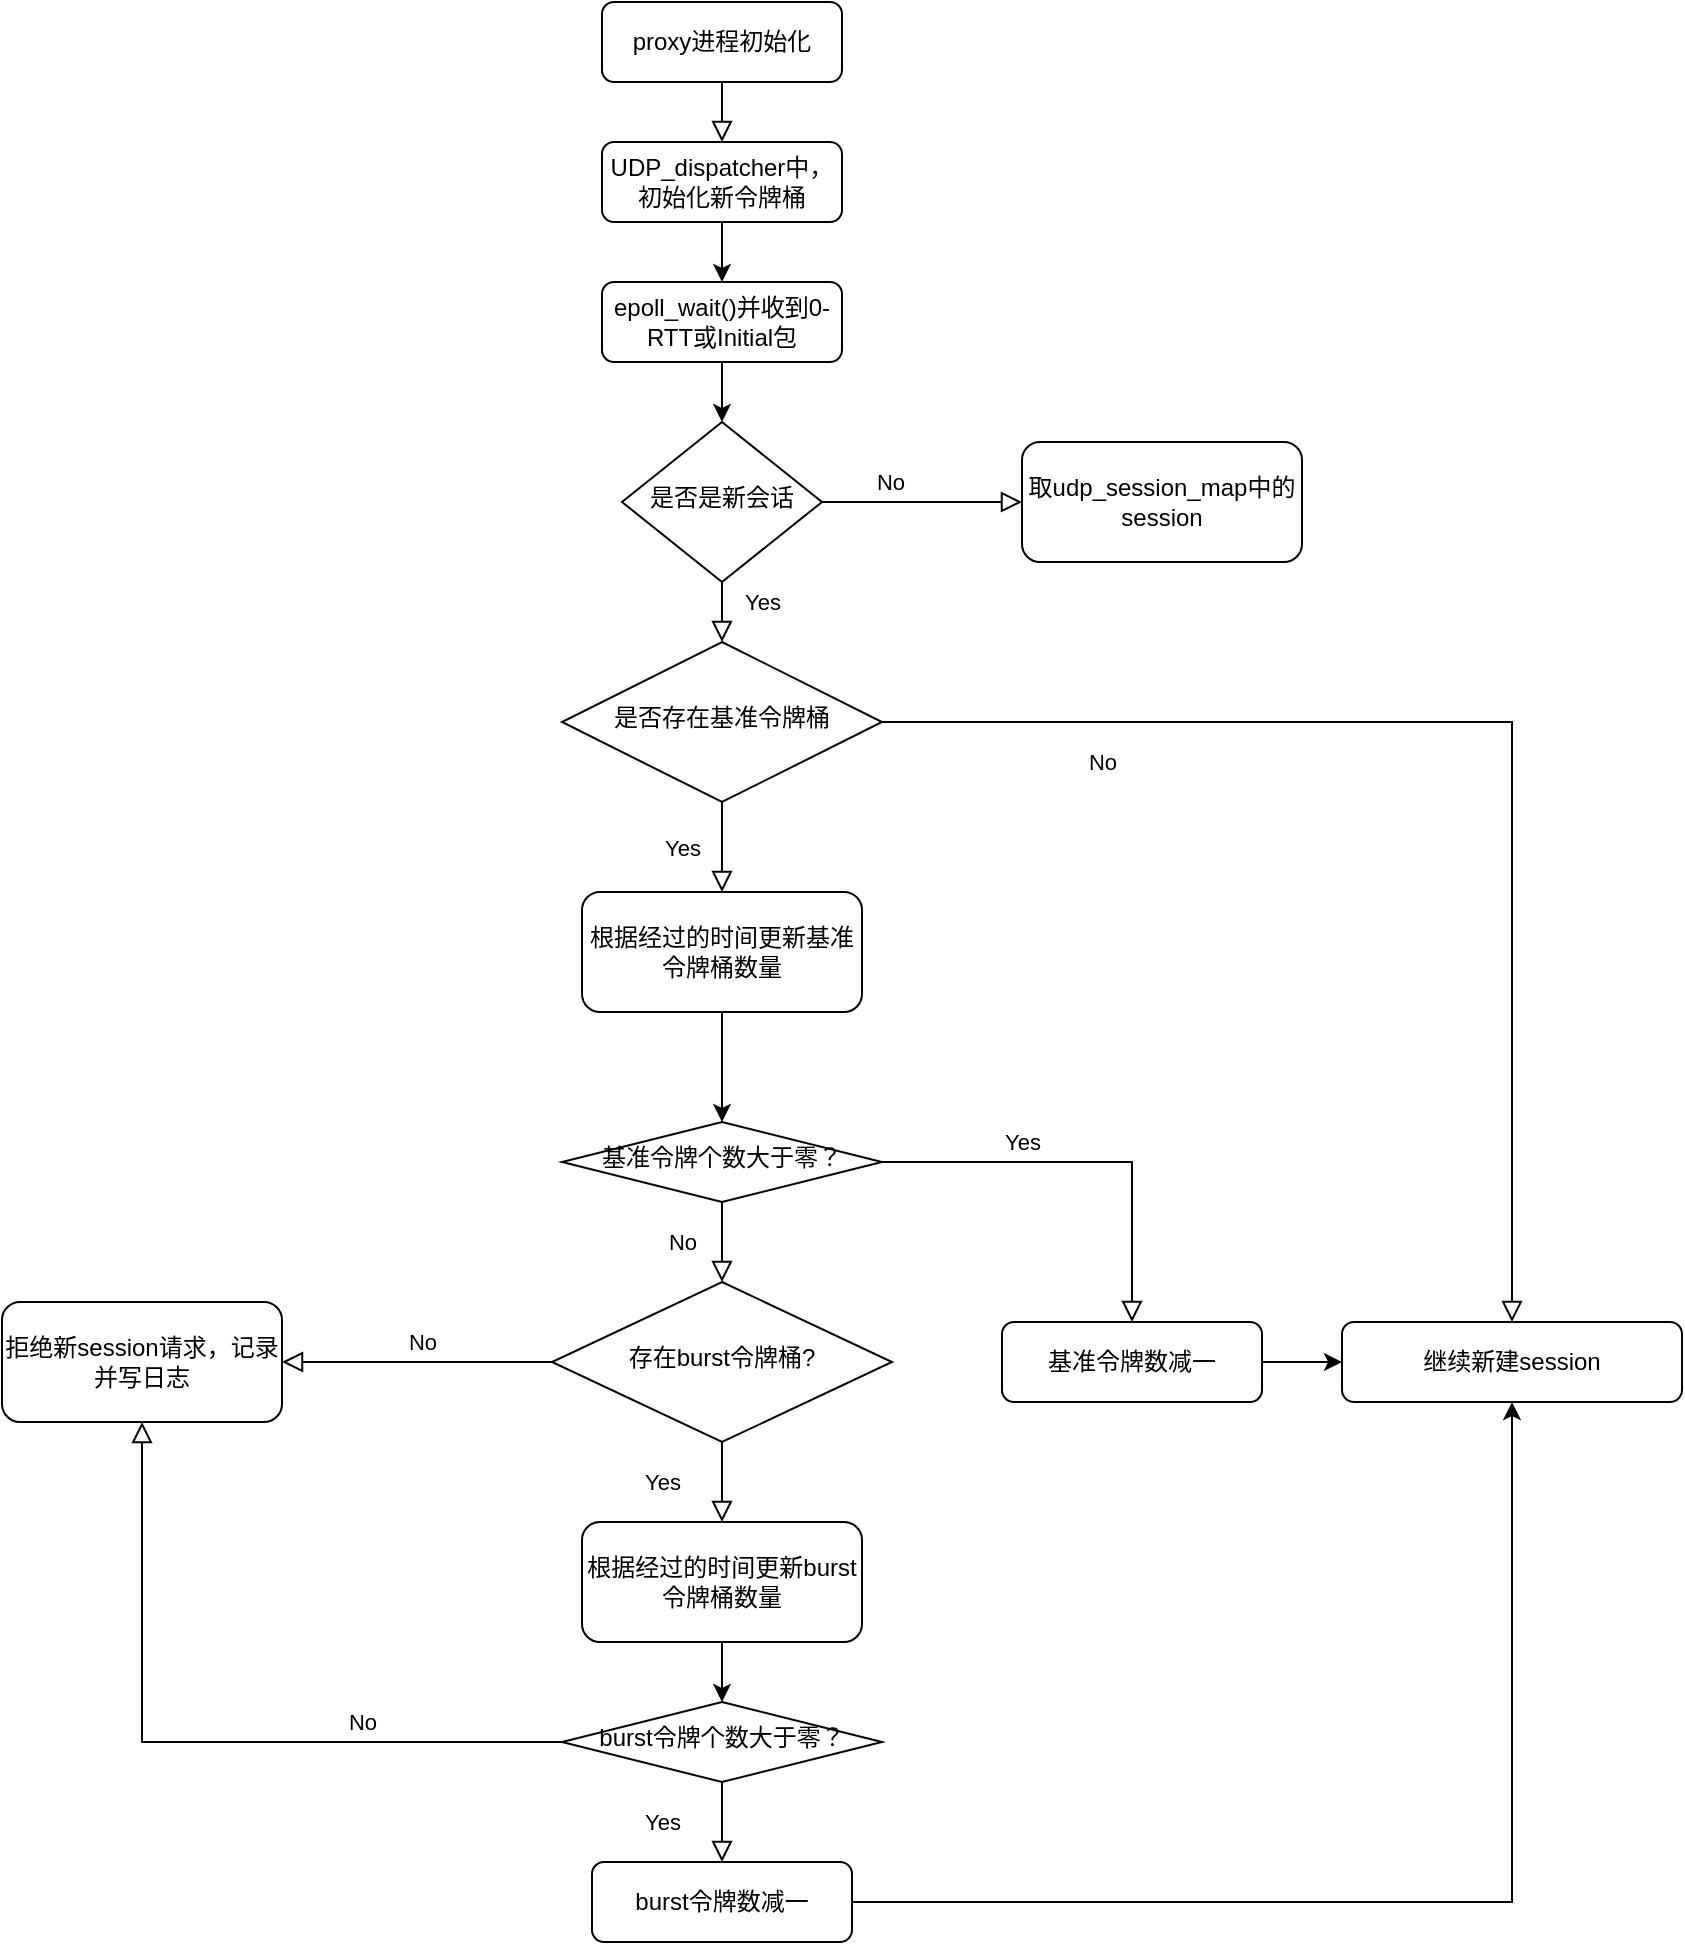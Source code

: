 <mxfile version="21.6.9" type="github">
  <diagram id="C5RBs43oDa-KdzZeNtuy" name="Page-1">
    <mxGraphModel dx="2501" dy="771" grid="1" gridSize="10" guides="1" tooltips="1" connect="1" arrows="1" fold="1" page="1" pageScale="1" pageWidth="827" pageHeight="1169" math="0" shadow="0">
      <root>
        <mxCell id="WIyWlLk6GJQsqaUBKTNV-0" />
        <mxCell id="WIyWlLk6GJQsqaUBKTNV-1" parent="WIyWlLk6GJQsqaUBKTNV-0" />
        <mxCell id="WIyWlLk6GJQsqaUBKTNV-2" value="" style="rounded=0;html=1;jettySize=auto;orthogonalLoop=1;fontSize=11;endArrow=block;endFill=0;endSize=8;strokeWidth=1;shadow=0;labelBackgroundColor=none;edgeStyle=orthogonalEdgeStyle;entryX=0.5;entryY=0;entryDx=0;entryDy=0;" parent="WIyWlLk6GJQsqaUBKTNV-1" source="WIyWlLk6GJQsqaUBKTNV-3" target="V_LDSARbya6VHITmil84-0" edge="1">
          <mxGeometry relative="1" as="geometry" />
        </mxCell>
        <mxCell id="WIyWlLk6GJQsqaUBKTNV-3" value="proxy进程初始化" style="rounded=1;whiteSpace=wrap;html=1;fontSize=12;glass=0;strokeWidth=1;shadow=0;" parent="WIyWlLk6GJQsqaUBKTNV-1" vertex="1">
          <mxGeometry x="160" y="80" width="120" height="40" as="geometry" />
        </mxCell>
        <mxCell id="WIyWlLk6GJQsqaUBKTNV-4" value="Yes" style="rounded=0;html=1;jettySize=auto;orthogonalLoop=1;fontSize=11;endArrow=block;endFill=0;endSize=8;strokeWidth=1;shadow=0;labelBackgroundColor=none;edgeStyle=orthogonalEdgeStyle;exitX=0.5;exitY=1;exitDx=0;exitDy=0;entryX=0.5;entryY=0;entryDx=0;entryDy=0;" parent="WIyWlLk6GJQsqaUBKTNV-1" source="V_LDSARbya6VHITmil84-10" target="V_LDSARbya6VHITmil84-17" edge="1">
          <mxGeometry y="-20" relative="1" as="geometry">
            <mxPoint as="offset" />
            <mxPoint x="130" y="460" as="sourcePoint" />
            <mxPoint x="220" y="500" as="targetPoint" />
            <Array as="points" />
          </mxGeometry>
        </mxCell>
        <mxCell id="WIyWlLk6GJQsqaUBKTNV-6" value="是否是新会话" style="rhombus;whiteSpace=wrap;html=1;shadow=0;fontFamily=Helvetica;fontSize=12;align=center;strokeWidth=1;spacing=6;spacingTop=-4;" parent="WIyWlLk6GJQsqaUBKTNV-1" vertex="1">
          <mxGeometry x="170" y="290" width="100" height="80" as="geometry" />
        </mxCell>
        <mxCell id="V_LDSARbya6VHITmil84-0" value="UDP_dispatcher中，初始化新令牌桶" style="rounded=1;whiteSpace=wrap;html=1;fontSize=12;glass=0;strokeWidth=1;shadow=0;" parent="WIyWlLk6GJQsqaUBKTNV-1" vertex="1">
          <mxGeometry x="160" y="150" width="120" height="40" as="geometry" />
        </mxCell>
        <mxCell id="V_LDSARbya6VHITmil84-2" value="" style="endArrow=classic;html=1;rounded=0;exitX=0.5;exitY=1;exitDx=0;exitDy=0;entryX=0.5;entryY=0;entryDx=0;entryDy=0;" parent="WIyWlLk6GJQsqaUBKTNV-1" source="V_LDSARbya6VHITmil84-0" target="V_LDSARbya6VHITmil84-4" edge="1">
          <mxGeometry width="50" height="50" relative="1" as="geometry">
            <mxPoint x="390" y="300" as="sourcePoint" />
            <mxPoint x="235" y="240" as="targetPoint" />
          </mxGeometry>
        </mxCell>
        <mxCell id="V_LDSARbya6VHITmil84-4" value="epoll_wait()并收到0-RTT或Initial包" style="rounded=1;whiteSpace=wrap;html=1;fontSize=12;glass=0;strokeWidth=1;shadow=0;" parent="WIyWlLk6GJQsqaUBKTNV-1" vertex="1">
          <mxGeometry x="160" y="220" width="120" height="40" as="geometry" />
        </mxCell>
        <mxCell id="V_LDSARbya6VHITmil84-7" value="" style="endArrow=classic;html=1;rounded=0;exitX=0.5;exitY=1;exitDx=0;exitDy=0;" parent="WIyWlLk6GJQsqaUBKTNV-1" source="V_LDSARbya6VHITmil84-4" target="WIyWlLk6GJQsqaUBKTNV-6" edge="1">
          <mxGeometry width="50" height="50" relative="1" as="geometry">
            <mxPoint x="230" y="200" as="sourcePoint" />
            <mxPoint x="220" y="290" as="targetPoint" />
          </mxGeometry>
        </mxCell>
        <mxCell id="V_LDSARbya6VHITmil84-10" value="是否存在基准令牌桶" style="rhombus;whiteSpace=wrap;html=1;shadow=0;fontFamily=Helvetica;fontSize=12;align=center;strokeWidth=1;spacing=6;spacingTop=-4;" parent="WIyWlLk6GJQsqaUBKTNV-1" vertex="1">
          <mxGeometry x="140" y="400" width="160" height="80" as="geometry" />
        </mxCell>
        <mxCell id="_7VM2bFpZhrTtHM-rkx7-26" style="edgeStyle=orthogonalEdgeStyle;rounded=0;orthogonalLoop=1;jettySize=auto;html=1;exitX=0.5;exitY=1;exitDx=0;exitDy=0;entryX=0.5;entryY=0;entryDx=0;entryDy=0;" edge="1" parent="WIyWlLk6GJQsqaUBKTNV-1" source="V_LDSARbya6VHITmil84-17" target="V_LDSARbya6VHITmil84-21">
          <mxGeometry relative="1" as="geometry" />
        </mxCell>
        <mxCell id="V_LDSARbya6VHITmil84-17" value="根据经过的时间更新基准令牌桶数量" style="rounded=1;whiteSpace=wrap;html=1;fontSize=12;glass=0;strokeWidth=1;shadow=0;" parent="WIyWlLk6GJQsqaUBKTNV-1" vertex="1">
          <mxGeometry x="150" y="525" width="140" height="60" as="geometry" />
        </mxCell>
        <mxCell id="V_LDSARbya6VHITmil84-21" value="基准令牌个数大于零？" style="rhombus;whiteSpace=wrap;html=1;shadow=0;fontFamily=Helvetica;fontSize=12;align=center;strokeWidth=1;spacing=6;spacingTop=-4;" parent="WIyWlLk6GJQsqaUBKTNV-1" vertex="1">
          <mxGeometry x="140" y="640" width="160" height="40" as="geometry" />
        </mxCell>
        <mxCell id="V_LDSARbya6VHITmil84-57" style="edgeStyle=orthogonalEdgeStyle;rounded=0;orthogonalLoop=1;jettySize=auto;html=1;exitX=1;exitY=0.5;exitDx=0;exitDy=0;entryX=0;entryY=0.5;entryDx=0;entryDy=0;" parent="WIyWlLk6GJQsqaUBKTNV-1" source="V_LDSARbya6VHITmil84-22" target="V_LDSARbya6VHITmil84-56" edge="1">
          <mxGeometry relative="1" as="geometry" />
        </mxCell>
        <mxCell id="V_LDSARbya6VHITmil84-22" value="基准令牌数减一" style="rounded=1;whiteSpace=wrap;html=1;fontSize=12;glass=0;strokeWidth=1;shadow=0;" parent="WIyWlLk6GJQsqaUBKTNV-1" vertex="1">
          <mxGeometry x="360" y="740" width="130" height="40" as="geometry" />
        </mxCell>
        <mxCell id="V_LDSARbya6VHITmil84-25" value="取udp_session_map中的session" style="rounded=1;whiteSpace=wrap;html=1;fontSize=12;glass=0;strokeWidth=1;shadow=0;" parent="WIyWlLk6GJQsqaUBKTNV-1" vertex="1">
          <mxGeometry x="370" y="300" width="140" height="60" as="geometry" />
        </mxCell>
        <mxCell id="V_LDSARbya6VHITmil84-33" value="No" style="rounded=0;html=1;jettySize=auto;orthogonalLoop=1;fontSize=11;endArrow=block;endFill=0;endSize=8;strokeWidth=1;shadow=0;labelBackgroundColor=none;edgeStyle=orthogonalEdgeStyle;entryX=0;entryY=0.5;entryDx=0;entryDy=0;" parent="WIyWlLk6GJQsqaUBKTNV-1" source="WIyWlLk6GJQsqaUBKTNV-6" target="V_LDSARbya6VHITmil84-25" edge="1">
          <mxGeometry x="-0.333" y="10" relative="1" as="geometry">
            <mxPoint as="offset" />
            <mxPoint x="230" y="380" as="sourcePoint" />
            <mxPoint x="230" y="410" as="targetPoint" />
            <Array as="points">
              <mxPoint x="290" y="330" />
              <mxPoint x="290" y="330" />
            </Array>
          </mxGeometry>
        </mxCell>
        <mxCell id="V_LDSARbya6VHITmil84-39" value="Yes" style="rounded=0;html=1;jettySize=auto;orthogonalLoop=1;fontSize=11;endArrow=block;endFill=0;endSize=8;strokeWidth=1;shadow=0;labelBackgroundColor=none;edgeStyle=orthogonalEdgeStyle;exitX=0.5;exitY=1;exitDx=0;exitDy=0;" parent="WIyWlLk6GJQsqaUBKTNV-1" source="WIyWlLk6GJQsqaUBKTNV-6" target="V_LDSARbya6VHITmil84-10" edge="1">
          <mxGeometry x="0.2" y="20" relative="1" as="geometry">
            <mxPoint as="offset" />
            <mxPoint x="280" y="340" as="sourcePoint" />
            <mxPoint x="340" y="340" as="targetPoint" />
            <Array as="points" />
          </mxGeometry>
        </mxCell>
        <mxCell id="V_LDSARbya6VHITmil84-48" value="Yes" style="rounded=0;html=1;jettySize=auto;orthogonalLoop=1;fontSize=11;endArrow=block;endFill=0;endSize=8;strokeWidth=1;shadow=0;labelBackgroundColor=none;edgeStyle=orthogonalEdgeStyle;entryX=0.5;entryY=0;entryDx=0;entryDy=0;exitX=1;exitY=0.5;exitDx=0;exitDy=0;" parent="WIyWlLk6GJQsqaUBKTNV-1" source="V_LDSARbya6VHITmil84-21" target="V_LDSARbya6VHITmil84-22" edge="1">
          <mxGeometry x="-0.317" y="10" relative="1" as="geometry">
            <mxPoint as="offset" />
            <mxPoint x="235" y="860" as="sourcePoint" />
            <mxPoint x="360" y="660" as="targetPoint" />
            <Array as="points" />
          </mxGeometry>
        </mxCell>
        <mxCell id="V_LDSARbya6VHITmil84-50" value="No" style="rounded=0;html=1;jettySize=auto;orthogonalLoop=1;fontSize=11;endArrow=block;endFill=0;endSize=8;strokeWidth=1;shadow=0;labelBackgroundColor=none;edgeStyle=orthogonalEdgeStyle;exitX=1;exitY=0.5;exitDx=0;exitDy=0;entryX=0.5;entryY=0;entryDx=0;entryDy=0;" parent="WIyWlLk6GJQsqaUBKTNV-1" source="V_LDSARbya6VHITmil84-10" target="V_LDSARbya6VHITmil84-56" edge="1">
          <mxGeometry x="-0.642" y="-20" relative="1" as="geometry">
            <mxPoint as="offset" />
            <mxPoint x="230" y="490" as="sourcePoint" />
            <mxPoint x="390" y="670" as="targetPoint" />
            <Array as="points" />
          </mxGeometry>
        </mxCell>
        <mxCell id="V_LDSARbya6VHITmil84-56" value="继续新建session" style="rounded=1;whiteSpace=wrap;html=1;fontSize=12;glass=0;strokeWidth=1;shadow=0;" parent="WIyWlLk6GJQsqaUBKTNV-1" vertex="1">
          <mxGeometry x="530" y="740" width="170" height="40" as="geometry" />
        </mxCell>
        <mxCell id="V_LDSARbya6VHITmil84-61" value="No" style="rounded=0;html=1;jettySize=auto;orthogonalLoop=1;fontSize=11;endArrow=block;endFill=0;endSize=8;strokeWidth=1;shadow=0;labelBackgroundColor=none;edgeStyle=orthogonalEdgeStyle;entryX=0.5;entryY=0;entryDx=0;entryDy=0;exitX=0.5;exitY=1;exitDx=0;exitDy=0;" parent="WIyWlLk6GJQsqaUBKTNV-1" source="V_LDSARbya6VHITmil84-21" target="_7VM2bFpZhrTtHM-rkx7-7" edge="1">
          <mxGeometry y="-20" relative="1" as="geometry">
            <mxPoint as="offset" />
            <mxPoint x="315" y="800" as="sourcePoint" />
            <mxPoint x="220" y="840" as="targetPoint" />
            <Array as="points" />
          </mxGeometry>
        </mxCell>
        <mxCell id="_7VM2bFpZhrTtHM-rkx7-7" value="存在burst令牌桶?" style="rhombus;whiteSpace=wrap;html=1;shadow=0;fontFamily=Helvetica;fontSize=12;align=center;strokeWidth=1;spacing=6;spacingTop=-4;" vertex="1" parent="WIyWlLk6GJQsqaUBKTNV-1">
          <mxGeometry x="135" y="720" width="170" height="80" as="geometry" />
        </mxCell>
        <mxCell id="_7VM2bFpZhrTtHM-rkx7-8" value="Yes" style="rounded=0;html=1;jettySize=auto;orthogonalLoop=1;fontSize=11;endArrow=block;endFill=0;endSize=8;strokeWidth=1;shadow=0;labelBackgroundColor=none;edgeStyle=orthogonalEdgeStyle;exitX=0.5;exitY=1;exitDx=0;exitDy=0;entryX=0.5;entryY=0;entryDx=0;entryDy=0;" edge="1" parent="WIyWlLk6GJQsqaUBKTNV-1" source="_7VM2bFpZhrTtHM-rkx7-7" target="_7VM2bFpZhrTtHM-rkx7-9">
          <mxGeometry y="-30" relative="1" as="geometry">
            <mxPoint as="offset" />
            <mxPoint x="310" y="670" as="sourcePoint" />
            <mxPoint x="220" y="870" as="targetPoint" />
            <Array as="points" />
          </mxGeometry>
        </mxCell>
        <mxCell id="_7VM2bFpZhrTtHM-rkx7-14" style="edgeStyle=orthogonalEdgeStyle;rounded=0;orthogonalLoop=1;jettySize=auto;html=1;exitX=0.5;exitY=1;exitDx=0;exitDy=0;entryX=0.5;entryY=0;entryDx=0;entryDy=0;" edge="1" parent="WIyWlLk6GJQsqaUBKTNV-1" source="_7VM2bFpZhrTtHM-rkx7-9" target="_7VM2bFpZhrTtHM-rkx7-11">
          <mxGeometry relative="1" as="geometry" />
        </mxCell>
        <mxCell id="_7VM2bFpZhrTtHM-rkx7-9" value="根据经过的时间更新burst令牌桶数量" style="rounded=1;whiteSpace=wrap;html=1;fontSize=12;glass=0;strokeWidth=1;shadow=0;" vertex="1" parent="WIyWlLk6GJQsqaUBKTNV-1">
          <mxGeometry x="150" y="840" width="140" height="60" as="geometry" />
        </mxCell>
        <mxCell id="_7VM2bFpZhrTtHM-rkx7-11" value="burst令牌个数大于零？" style="rhombus;whiteSpace=wrap;html=1;shadow=0;fontFamily=Helvetica;fontSize=12;align=center;strokeWidth=1;spacing=6;spacingTop=-4;" vertex="1" parent="WIyWlLk6GJQsqaUBKTNV-1">
          <mxGeometry x="140" y="930" width="160" height="40" as="geometry" />
        </mxCell>
        <mxCell id="_7VM2bFpZhrTtHM-rkx7-22" style="edgeStyle=orthogonalEdgeStyle;rounded=0;orthogonalLoop=1;jettySize=auto;html=1;exitX=1;exitY=0.5;exitDx=0;exitDy=0;entryX=0.5;entryY=1;entryDx=0;entryDy=0;" edge="1" parent="WIyWlLk6GJQsqaUBKTNV-1" source="_7VM2bFpZhrTtHM-rkx7-16" target="V_LDSARbya6VHITmil84-56">
          <mxGeometry relative="1" as="geometry" />
        </mxCell>
        <mxCell id="_7VM2bFpZhrTtHM-rkx7-16" value="burst令牌数减一" style="rounded=1;whiteSpace=wrap;html=1;fontSize=12;glass=0;strokeWidth=1;shadow=0;" vertex="1" parent="WIyWlLk6GJQsqaUBKTNV-1">
          <mxGeometry x="155" y="1010" width="130" height="40" as="geometry" />
        </mxCell>
        <mxCell id="_7VM2bFpZhrTtHM-rkx7-20" value="Yes" style="rounded=0;html=1;jettySize=auto;orthogonalLoop=1;fontSize=11;endArrow=block;endFill=0;endSize=8;strokeWidth=1;shadow=0;labelBackgroundColor=none;edgeStyle=orthogonalEdgeStyle;entryX=0.5;entryY=0;entryDx=0;entryDy=0;exitX=0.5;exitY=1;exitDx=0;exitDy=0;" edge="1" parent="WIyWlLk6GJQsqaUBKTNV-1" source="_7VM2bFpZhrTtHM-rkx7-11" target="_7VM2bFpZhrTtHM-rkx7-16">
          <mxGeometry y="-30" relative="1" as="geometry">
            <mxPoint as="offset" />
            <mxPoint x="230" y="820" as="sourcePoint" />
            <mxPoint x="230" y="850" as="targetPoint" />
            <Array as="points" />
          </mxGeometry>
        </mxCell>
        <mxCell id="_7VM2bFpZhrTtHM-rkx7-21" value="No" style="rounded=0;html=1;jettySize=auto;orthogonalLoop=1;fontSize=11;endArrow=block;endFill=0;endSize=8;strokeWidth=1;shadow=0;labelBackgroundColor=none;edgeStyle=orthogonalEdgeStyle;exitX=0;exitY=0.5;exitDx=0;exitDy=0;entryX=1;entryY=0.5;entryDx=0;entryDy=0;" edge="1" parent="WIyWlLk6GJQsqaUBKTNV-1" source="_7VM2bFpZhrTtHM-rkx7-7" target="_7VM2bFpZhrTtHM-rkx7-23">
          <mxGeometry x="-0.037" y="-10" relative="1" as="geometry">
            <mxPoint as="offset" />
            <mxPoint x="240" y="820" as="sourcePoint" />
            <mxPoint x="30" y="760" as="targetPoint" />
            <Array as="points" />
          </mxGeometry>
        </mxCell>
        <mxCell id="_7VM2bFpZhrTtHM-rkx7-23" value="拒绝新session请求，记录并写日志" style="rounded=1;whiteSpace=wrap;html=1;fontSize=12;glass=0;strokeWidth=1;shadow=0;" vertex="1" parent="WIyWlLk6GJQsqaUBKTNV-1">
          <mxGeometry x="-140" y="730" width="140" height="60" as="geometry" />
        </mxCell>
        <mxCell id="_7VM2bFpZhrTtHM-rkx7-24" value="No" style="rounded=0;html=1;jettySize=auto;orthogonalLoop=1;fontSize=11;endArrow=block;endFill=0;endSize=8;strokeWidth=1;shadow=0;labelBackgroundColor=none;edgeStyle=orthogonalEdgeStyle;entryX=0.5;entryY=1;entryDx=0;entryDy=0;exitX=0;exitY=0.5;exitDx=0;exitDy=0;" edge="1" parent="WIyWlLk6GJQsqaUBKTNV-1" source="_7VM2bFpZhrTtHM-rkx7-11" target="_7VM2bFpZhrTtHM-rkx7-23">
          <mxGeometry x="-0.46" y="-10" relative="1" as="geometry">
            <mxPoint as="offset" />
            <mxPoint x="120" y="1020" as="sourcePoint" />
            <mxPoint x="230" y="1020" as="targetPoint" />
            <Array as="points" />
          </mxGeometry>
        </mxCell>
      </root>
    </mxGraphModel>
  </diagram>
</mxfile>
